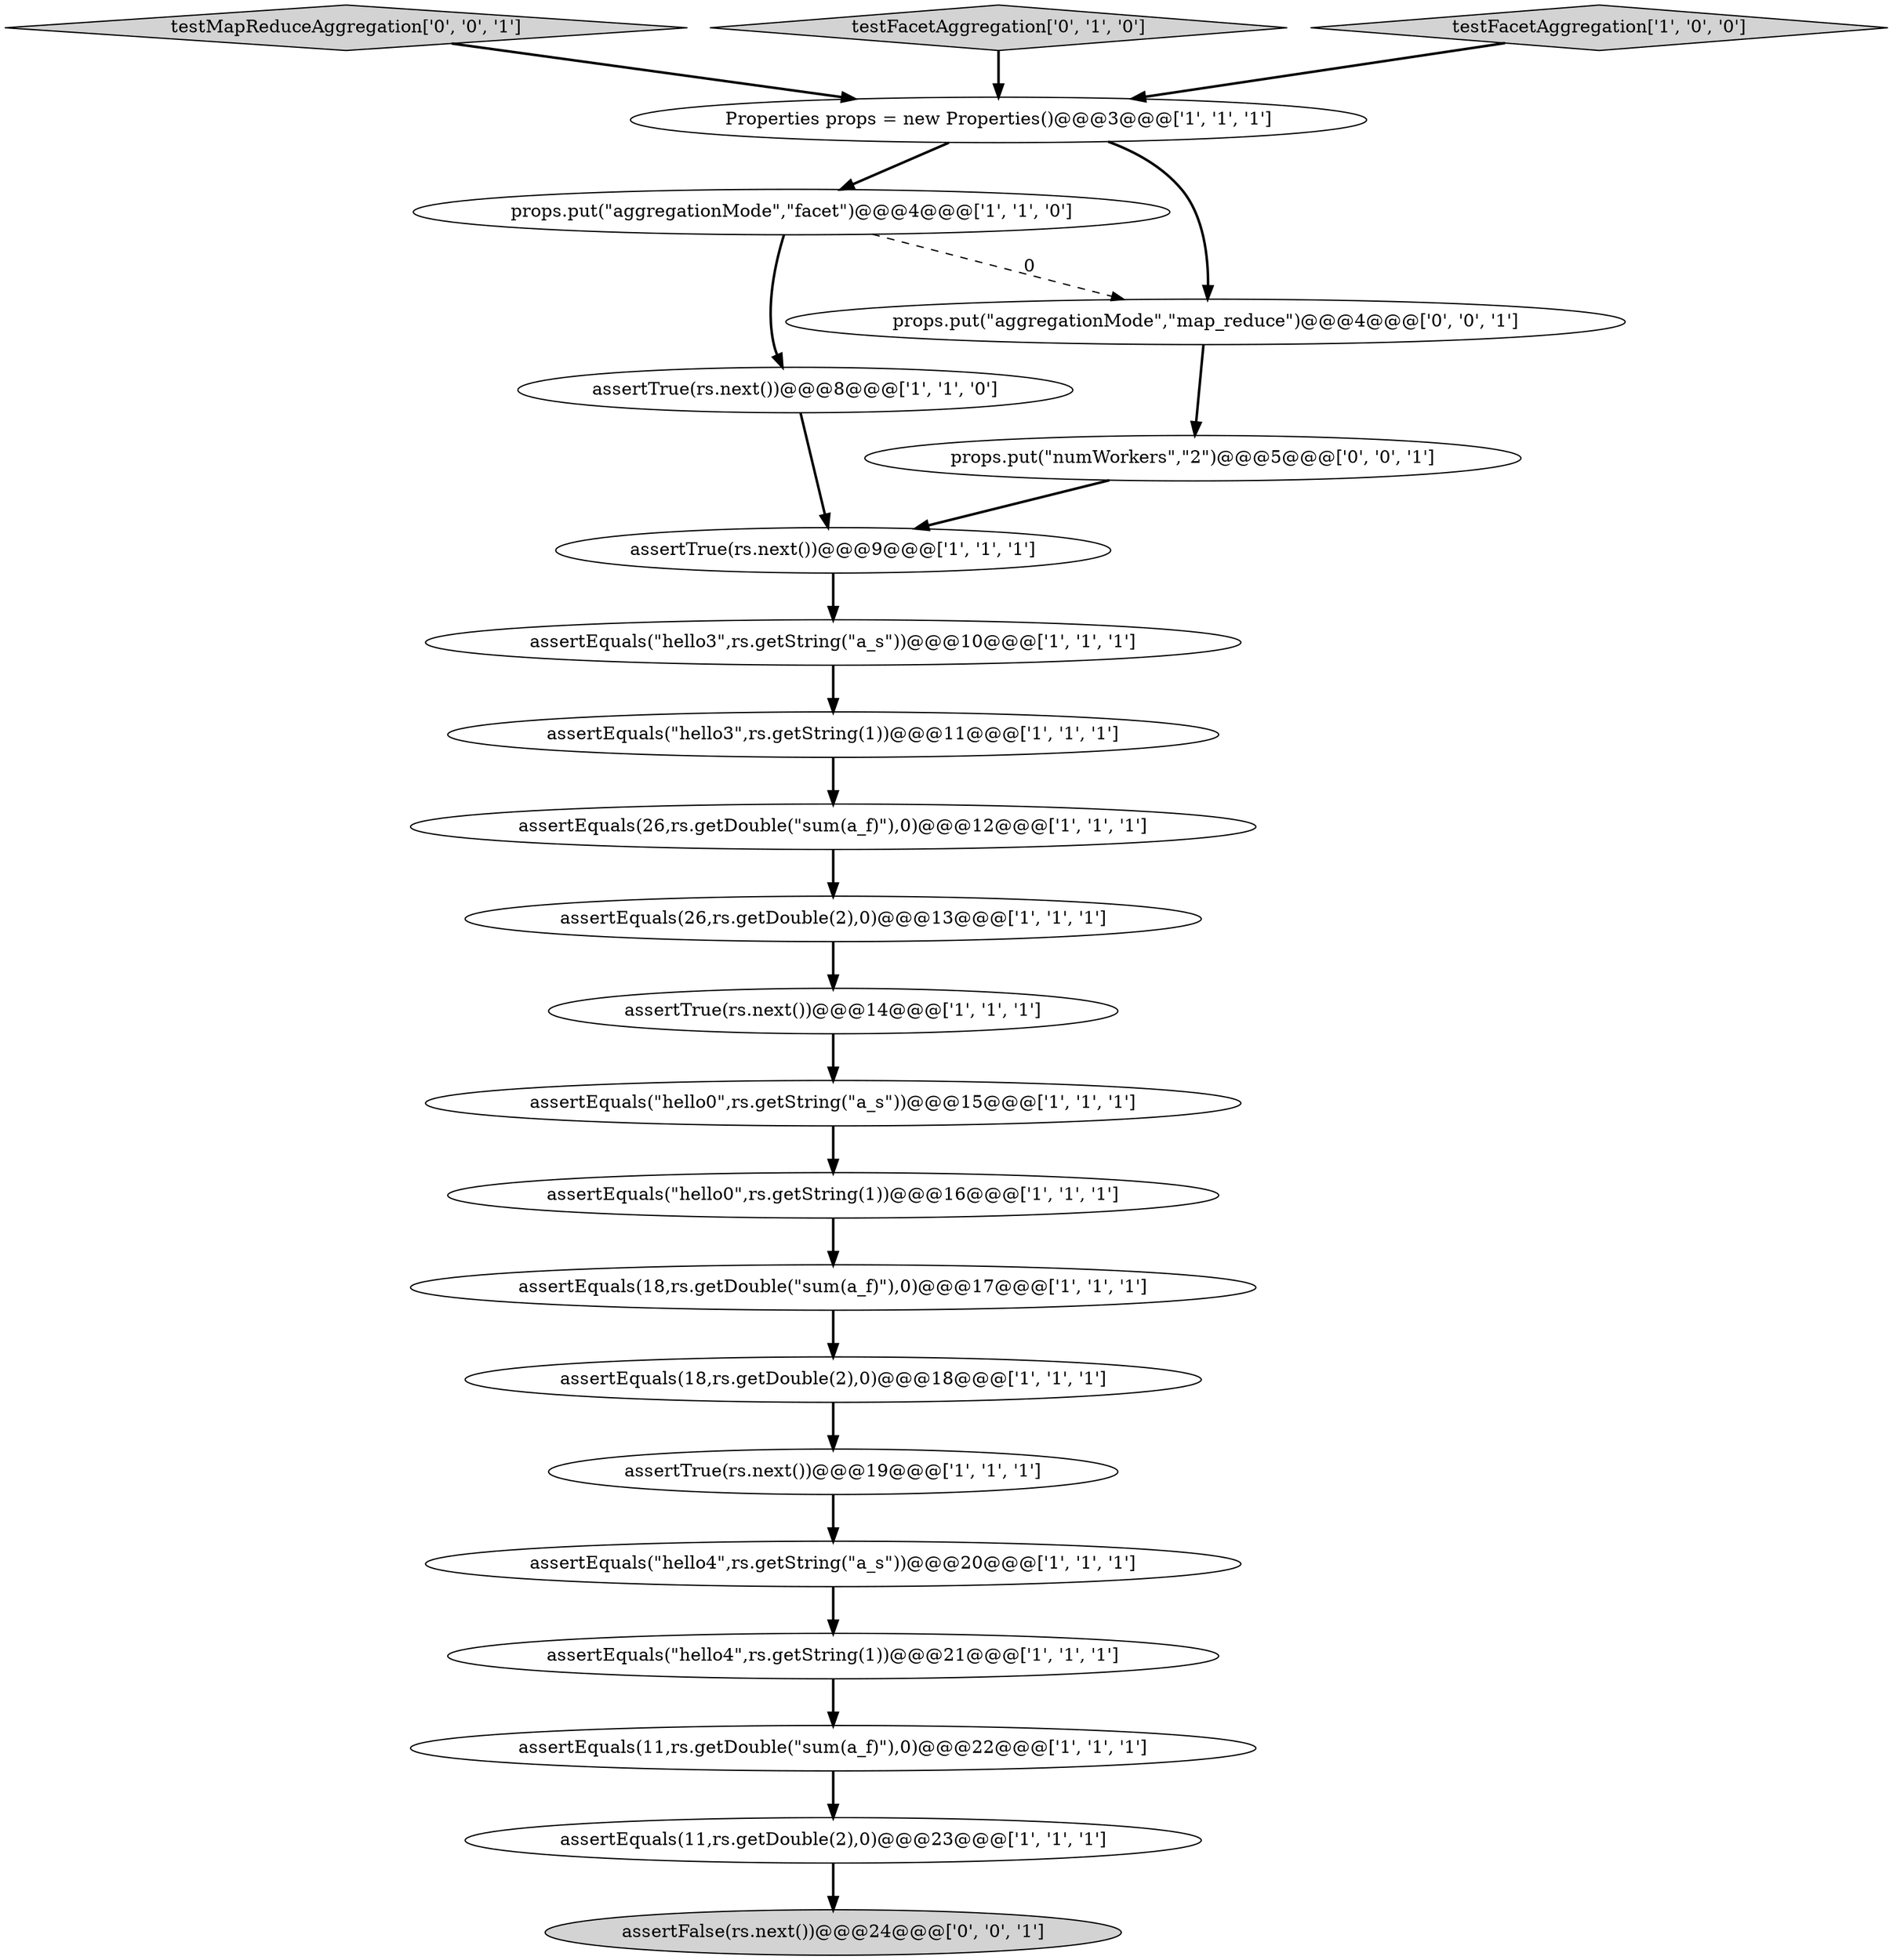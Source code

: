 digraph {
21 [style = filled, label = "assertFalse(rs.next())@@@24@@@['0', '0', '1']", fillcolor = lightgray, shape = ellipse image = "AAA0AAABBB3BBB"];
7 [style = filled, label = "assertEquals(18,rs.getDouble(2),0)@@@18@@@['1', '1', '1']", fillcolor = white, shape = ellipse image = "AAA0AAABBB1BBB"];
2 [style = filled, label = "assertTrue(rs.next())@@@14@@@['1', '1', '1']", fillcolor = white, shape = ellipse image = "AAA0AAABBB1BBB"];
12 [style = filled, label = "assertEquals(26,rs.getDouble(\"sum(a_f)\"),0)@@@12@@@['1', '1', '1']", fillcolor = white, shape = ellipse image = "AAA0AAABBB1BBB"];
8 [style = filled, label = "assertEquals(\"hello0\",rs.getString(\"a_s\"))@@@15@@@['1', '1', '1']", fillcolor = white, shape = ellipse image = "AAA0AAABBB1BBB"];
20 [style = filled, label = "props.put(\"numWorkers\",\"2\")@@@5@@@['0', '0', '1']", fillcolor = white, shape = ellipse image = "AAA0AAABBB3BBB"];
9 [style = filled, label = "assertEquals(\"hello0\",rs.getString(1))@@@16@@@['1', '1', '1']", fillcolor = white, shape = ellipse image = "AAA0AAABBB1BBB"];
1 [style = filled, label = "props.put(\"aggregationMode\",\"facet\")@@@4@@@['1', '1', '0']", fillcolor = white, shape = ellipse image = "AAA0AAABBB1BBB"];
6 [style = filled, label = "assertEquals(\"hello3\",rs.getString(1))@@@11@@@['1', '1', '1']", fillcolor = white, shape = ellipse image = "AAA0AAABBB1BBB"];
10 [style = filled, label = "assertTrue(rs.next())@@@19@@@['1', '1', '1']", fillcolor = white, shape = ellipse image = "AAA0AAABBB1BBB"];
14 [style = filled, label = "assertEquals(\"hello4\",rs.getString(\"a_s\"))@@@20@@@['1', '1', '1']", fillcolor = white, shape = ellipse image = "AAA0AAABBB1BBB"];
18 [style = filled, label = "assertEquals(18,rs.getDouble(\"sum(a_f)\"),0)@@@17@@@['1', '1', '1']", fillcolor = white, shape = ellipse image = "AAA0AAABBB1BBB"];
15 [style = filled, label = "assertEquals(11,rs.getDouble(\"sum(a_f)\"),0)@@@22@@@['1', '1', '1']", fillcolor = white, shape = ellipse image = "AAA0AAABBB1BBB"];
16 [style = filled, label = "assertTrue(rs.next())@@@9@@@['1', '1', '1']", fillcolor = white, shape = ellipse image = "AAA0AAABBB1BBB"];
23 [style = filled, label = "props.put(\"aggregationMode\",\"map_reduce\")@@@4@@@['0', '0', '1']", fillcolor = white, shape = ellipse image = "AAA0AAABBB3BBB"];
22 [style = filled, label = "testMapReduceAggregation['0', '0', '1']", fillcolor = lightgray, shape = diamond image = "AAA0AAABBB3BBB"];
11 [style = filled, label = "Properties props = new Properties()@@@3@@@['1', '1', '1']", fillcolor = white, shape = ellipse image = "AAA0AAABBB1BBB"];
19 [style = filled, label = "testFacetAggregation['0', '1', '0']", fillcolor = lightgray, shape = diamond image = "AAA0AAABBB2BBB"];
13 [style = filled, label = "assertEquals(\"hello3\",rs.getString(\"a_s\"))@@@10@@@['1', '1', '1']", fillcolor = white, shape = ellipse image = "AAA0AAABBB1BBB"];
5 [style = filled, label = "assertTrue(rs.next())@@@8@@@['1', '1', '0']", fillcolor = white, shape = ellipse image = "AAA0AAABBB1BBB"];
0 [style = filled, label = "assertEquals(26,rs.getDouble(2),0)@@@13@@@['1', '1', '1']", fillcolor = white, shape = ellipse image = "AAA0AAABBB1BBB"];
17 [style = filled, label = "testFacetAggregation['1', '0', '0']", fillcolor = lightgray, shape = diamond image = "AAA0AAABBB1BBB"];
3 [style = filled, label = "assertEquals(\"hello4\",rs.getString(1))@@@21@@@['1', '1', '1']", fillcolor = white, shape = ellipse image = "AAA0AAABBB1BBB"];
4 [style = filled, label = "assertEquals(11,rs.getDouble(2),0)@@@23@@@['1', '1', '1']", fillcolor = white, shape = ellipse image = "AAA0AAABBB1BBB"];
1->5 [style = bold, label=""];
14->3 [style = bold, label=""];
16->13 [style = bold, label=""];
23->20 [style = bold, label=""];
10->14 [style = bold, label=""];
11->1 [style = bold, label=""];
7->10 [style = bold, label=""];
0->2 [style = bold, label=""];
4->21 [style = bold, label=""];
19->11 [style = bold, label=""];
3->15 [style = bold, label=""];
12->0 [style = bold, label=""];
5->16 [style = bold, label=""];
9->18 [style = bold, label=""];
20->16 [style = bold, label=""];
15->4 [style = bold, label=""];
8->9 [style = bold, label=""];
13->6 [style = bold, label=""];
18->7 [style = bold, label=""];
11->23 [style = bold, label=""];
1->23 [style = dashed, label="0"];
22->11 [style = bold, label=""];
2->8 [style = bold, label=""];
17->11 [style = bold, label=""];
6->12 [style = bold, label=""];
}
